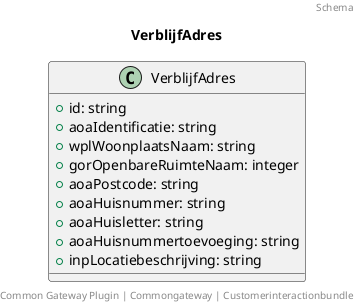 @startuml
title: VerblijfAdres
footer: Common Gateway Plugin | Commongateway | Customerinteractionbundle 
header: Schema

class VerblijfAdres {
  + id: string
  + aoaIdentificatie: string
  + wplWoonplaatsNaam: string
  + gorOpenbareRuimteNaam: integer
  + aoaPostcode: string
  + aoaHuisnummer: string
  + aoaHuisletter: string
  + aoaHuisnummertoevoeging: string
  + inpLocatiebeschrijving: string
}
@enduml
